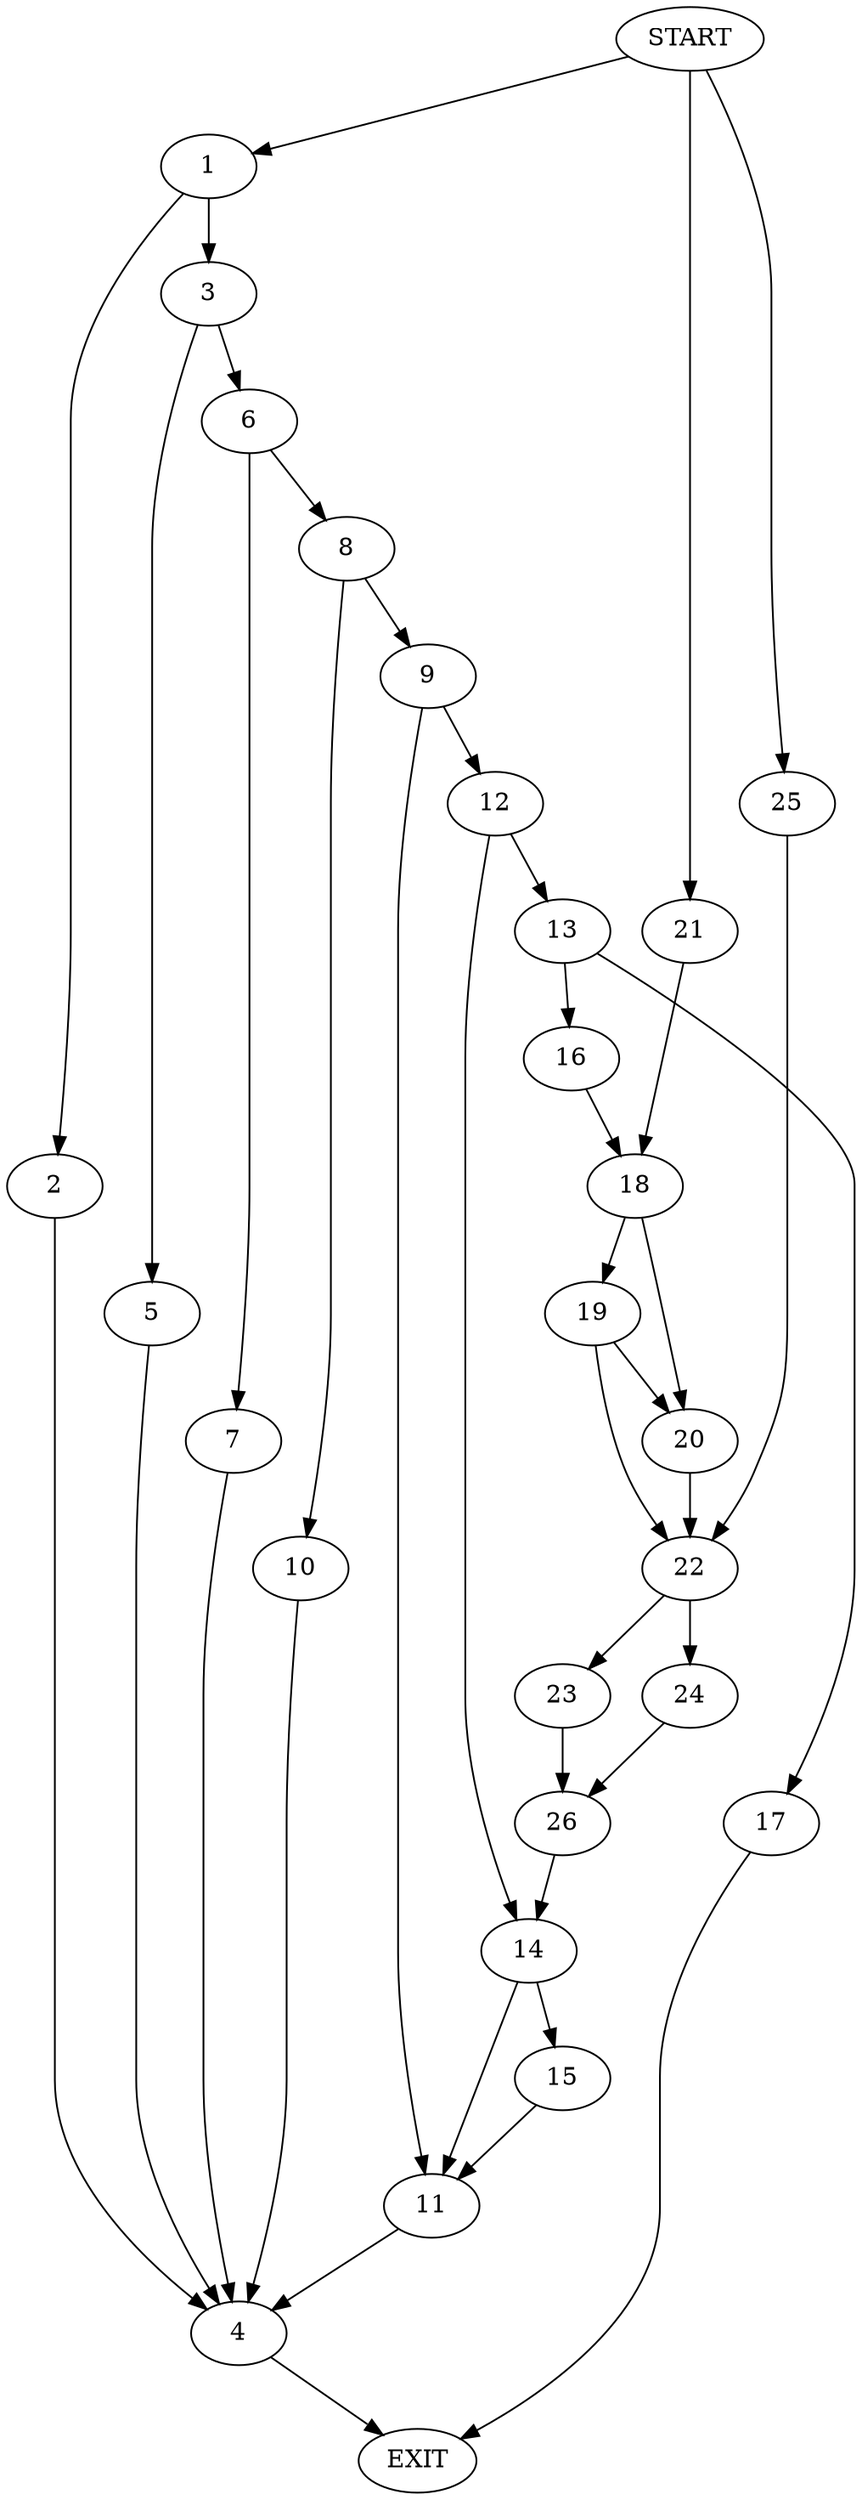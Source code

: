 digraph {
0 [label="START"]
27 [label="EXIT"]
0 -> 1
1 -> 2
1 -> 3
2 -> 4
3 -> 5
3 -> 6
4 -> 27
5 -> 4
6 -> 7
6 -> 8
7 -> 4
8 -> 9
8 -> 10
10 -> 4
9 -> 11
9 -> 12
11 -> 4
12 -> 13
12 -> 14
14 -> 15
14 -> 11
13 -> 16
13 -> 17
16 -> 18
17 -> 27
18 -> 19
18 -> 20
0 -> 21
21 -> 18
19 -> 22
19 -> 20
20 -> 22
22 -> 23
22 -> 24
0 -> 25
25 -> 22
23 -> 26
24 -> 26
26 -> 14
15 -> 11
}
